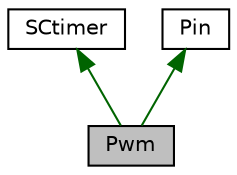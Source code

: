 digraph "Pwm"
{
 // LATEX_PDF_SIZE
  edge [fontname="Helvetica",fontsize="10",labelfontname="Helvetica",labelfontsize="10"];
  node [fontname="Helvetica",fontsize="10",shape=record];
  Node1 [label="Pwm",height=0.2,width=0.4,color="black", fillcolor="grey75", style="filled", fontcolor="black",tooltip="Clase del objeto Pwm."];
  Node2 -> Node1 [dir="back",color="darkgreen",fontsize="10",style="solid",fontname="Helvetica"];
  Node2 [label="SCtimer",height=0.2,width=0.4,color="black", fillcolor="white", style="filled",URL="$class_s_ctimer.html",tooltip="Clase del objeto SCtimer El objeto SCtimer debe ser heredado por quienes desen utilizar las interrucp..."];
  Node3 -> Node1 [dir="back",color="darkgreen",fontsize="10",style="solid",fontname="Helvetica"];
  Node3 [label="Pin",height=0.2,width=0.4,color="black", fillcolor="white", style="filled",URL="$class_pin.html",tooltip="Clase del objeto Pin."];
}
